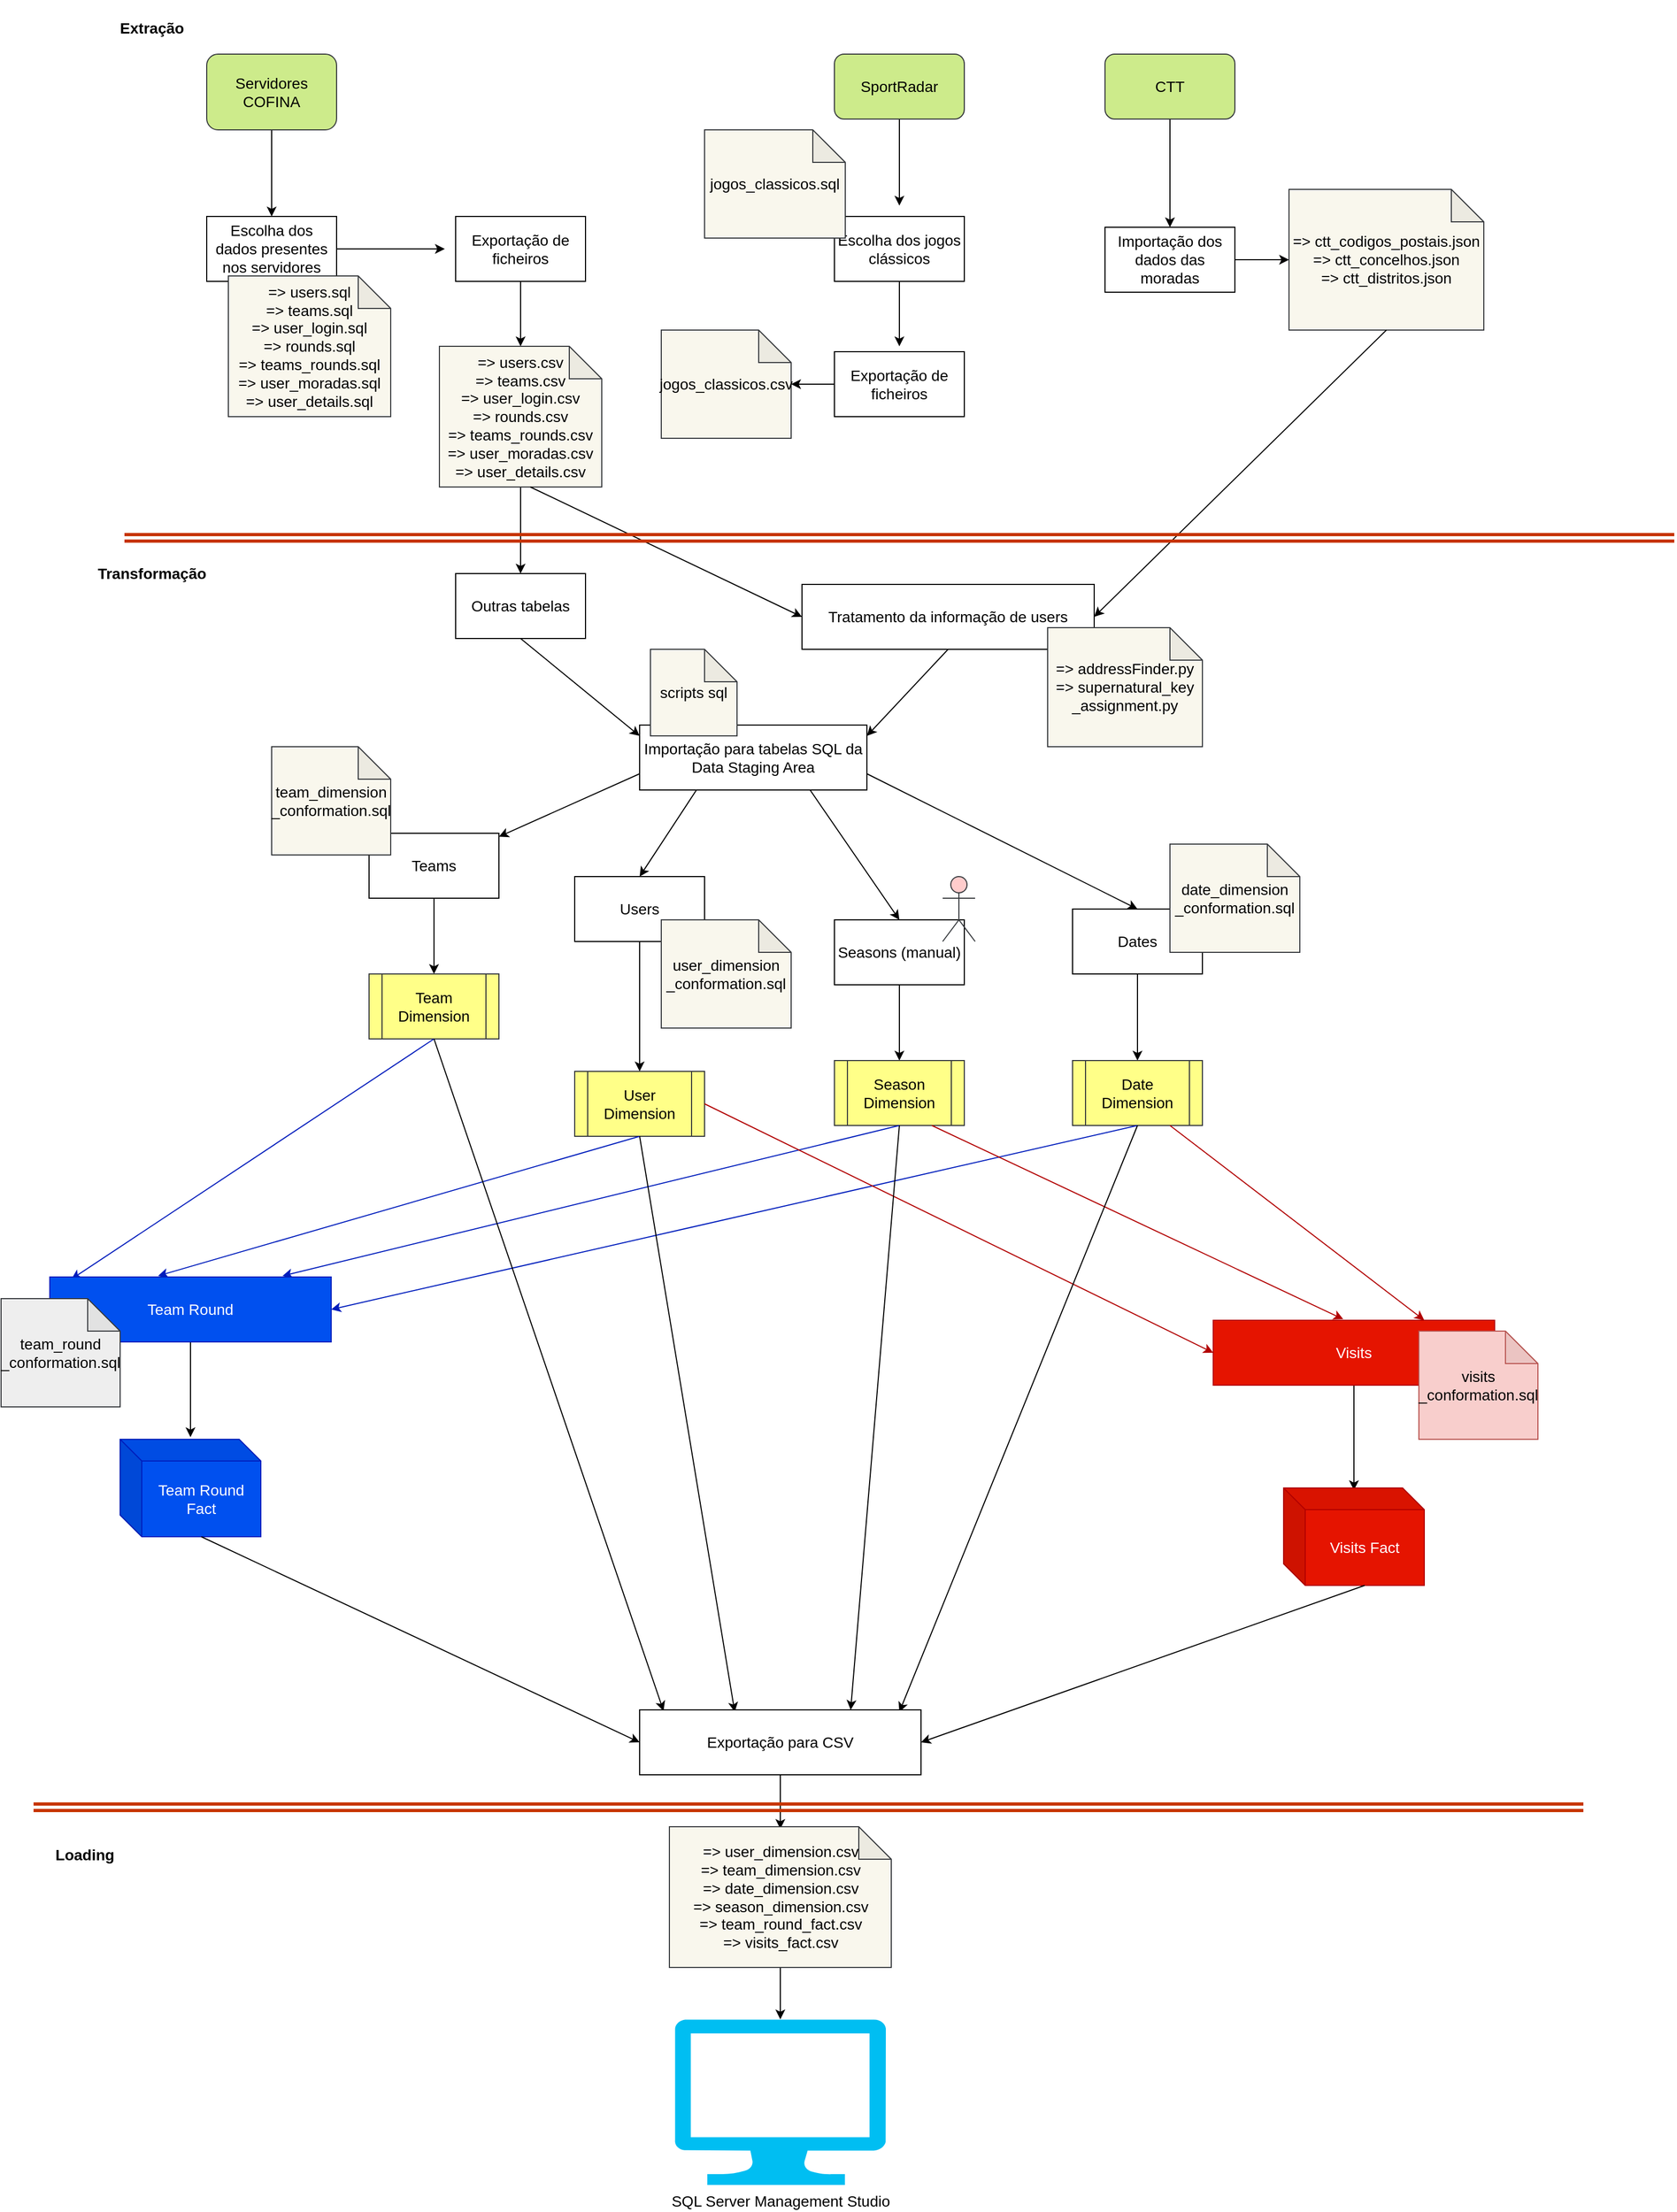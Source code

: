<mxfile version="10.6.7" type="device"><diagram id="frKnO0W8lIs4YD8G2kAC" name="Page-1"><mxGraphModel dx="2221" dy="715" grid="1" gridSize="10" guides="1" tooltips="1" connect="1" arrows="1" fold="1" page="1" pageScale="1" pageWidth="827" pageHeight="1169" math="0" shadow="0"><root><mxCell id="0"/><mxCell id="1" parent="0"/><mxCell id="0cTPNEegR7bGw2bsKC2a-2" style="edgeStyle=orthogonalEdgeStyle;rounded=0;orthogonalLoop=1;jettySize=auto;html=1;fontSize=14;" edge="1" parent="1" source="0cTPNEegR7bGw2bsKC2a-1"><mxGeometry relative="1" as="geometry"><mxPoint x="110" y="200" as="targetPoint"/></mxGeometry></mxCell><mxCell id="0cTPNEegR7bGw2bsKC2a-1" value="Servidores COFINA" style="rounded=1;whiteSpace=wrap;html=1;fillColor=#cdeb8b;strokeColor=#36393d;fontSize=14;" vertex="1" parent="1"><mxGeometry x="50" y="50" width="120" height="70" as="geometry"/></mxCell><mxCell id="0cTPNEegR7bGw2bsKC2a-4" style="edgeStyle=orthogonalEdgeStyle;rounded=0;orthogonalLoop=1;jettySize=auto;html=1;fontSize=14;" edge="1" parent="1" source="0cTPNEegR7bGw2bsKC2a-3"><mxGeometry relative="1" as="geometry"><mxPoint x="110" y="320" as="targetPoint"/></mxGeometry></mxCell><mxCell id="0cTPNEegR7bGw2bsKC2a-6" style="edgeStyle=orthogonalEdgeStyle;rounded=0;orthogonalLoop=1;jettySize=auto;html=1;fontSize=14;" edge="1" parent="1" source="0cTPNEegR7bGw2bsKC2a-3"><mxGeometry relative="1" as="geometry"><mxPoint x="270" y="230" as="targetPoint"/></mxGeometry></mxCell><mxCell id="0cTPNEegR7bGw2bsKC2a-3" value="Escolha dos dados presentes nos servidores" style="rounded=0;whiteSpace=wrap;html=1;fontSize=14;" vertex="1" parent="1"><mxGeometry x="50" y="200" width="120" height="60" as="geometry"/></mxCell><mxCell id="0cTPNEegR7bGw2bsKC2a-5" value="=&amp;gt; users.sql&lt;br style=&quot;font-size: 14px;&quot;&gt;=&amp;gt; teams.sql&lt;br style=&quot;font-size: 14px;&quot;&gt;=&amp;gt; user_login.sql&lt;br style=&quot;font-size: 14px;&quot;&gt;=&amp;gt; rounds.sql&lt;br style=&quot;font-size: 14px;&quot;&gt;=&amp;gt; teams_rounds.sql&lt;br style=&quot;font-size: 14px;&quot;&gt;=&amp;gt; user_moradas.sql&lt;br style=&quot;font-size: 14px;&quot;&gt;=&amp;gt; user_details.sql&lt;br style=&quot;font-size: 14px;&quot;&gt;" style="shape=note;whiteSpace=wrap;html=1;backgroundOutline=1;darkOpacity=0.05;fillColor=#f9f7ed;strokeColor=#36393d;fontSize=14;" vertex="1" parent="1"><mxGeometry x="70" y="255" width="150" height="130" as="geometry"/></mxCell><mxCell id="0cTPNEegR7bGw2bsKC2a-9" style="edgeStyle=orthogonalEdgeStyle;rounded=0;orthogonalLoop=1;jettySize=auto;html=1;entryX=0.5;entryY=0;entryDx=0;entryDy=0;entryPerimeter=0;fontSize=14;" edge="1" parent="1" source="0cTPNEegR7bGw2bsKC2a-7" target="0cTPNEegR7bGw2bsKC2a-8"><mxGeometry relative="1" as="geometry"/></mxCell><mxCell id="0cTPNEegR7bGw2bsKC2a-7" value="Exportação de ficheiros" style="rounded=0;whiteSpace=wrap;html=1;fontSize=14;" vertex="1" parent="1"><mxGeometry x="280" y="200" width="120" height="60" as="geometry"/></mxCell><mxCell id="0cTPNEegR7bGw2bsKC2a-38" style="edgeStyle=orthogonalEdgeStyle;rounded=0;orthogonalLoop=1;jettySize=auto;html=1;fontSize=14;" edge="1" parent="1" source="0cTPNEegR7bGw2bsKC2a-8"><mxGeometry relative="1" as="geometry"><mxPoint x="340" y="530" as="targetPoint"/></mxGeometry></mxCell><mxCell id="0cTPNEegR7bGw2bsKC2a-8" value="=&amp;gt; users.csv&lt;br style=&quot;font-size: 14px;&quot;&gt;=&amp;gt; teams.csv&lt;br style=&quot;font-size: 14px;&quot;&gt;=&amp;gt; user_login.csv&lt;br style=&quot;font-size: 14px;&quot;&gt;=&amp;gt; rounds.csv&lt;br style=&quot;font-size: 14px;&quot;&gt;=&amp;gt; teams_rounds.csv&lt;br style=&quot;font-size: 14px;&quot;&gt;=&amp;gt; user_moradas.csv&lt;br style=&quot;font-size: 14px;&quot;&gt;=&amp;gt; user_details.csv&lt;br style=&quot;font-size: 14px;&quot;&gt;" style="shape=note;whiteSpace=wrap;html=1;backgroundOutline=1;darkOpacity=0.05;fillColor=#f9f7ed;strokeColor=#36393d;fontSize=14;" vertex="1" parent="1"><mxGeometry x="265" y="320" width="150" height="130" as="geometry"/></mxCell><mxCell id="0cTPNEegR7bGw2bsKC2a-12" style="edgeStyle=orthogonalEdgeStyle;rounded=0;orthogonalLoop=1;jettySize=auto;html=1;fontSize=14;" edge="1" parent="1" source="0cTPNEegR7bGw2bsKC2a-10"><mxGeometry relative="1" as="geometry"><mxPoint x="690" y="190" as="targetPoint"/></mxGeometry></mxCell><mxCell id="0cTPNEegR7bGw2bsKC2a-10" value="SportRadar" style="rounded=1;whiteSpace=wrap;html=1;fillColor=#cdeb8b;strokeColor=#36393d;fontSize=14;" vertex="1" parent="1"><mxGeometry x="630" y="50" width="120" height="60" as="geometry"/></mxCell><mxCell id="0cTPNEegR7bGw2bsKC2a-26" style="edgeStyle=orthogonalEdgeStyle;rounded=0;orthogonalLoop=1;jettySize=auto;html=1;entryX=0.5;entryY=0;entryDx=0;entryDy=0;fontSize=14;" edge="1" parent="1" source="0cTPNEegR7bGw2bsKC2a-11" target="0cTPNEegR7bGw2bsKC2a-23"><mxGeometry relative="1" as="geometry"/></mxCell><mxCell id="0cTPNEegR7bGw2bsKC2a-11" value="CTT" style="rounded=1;whiteSpace=wrap;html=1;fillColor=#cdeb8b;strokeColor=#36393d;fontSize=14;" vertex="1" parent="1"><mxGeometry x="880" y="50" width="120" height="60" as="geometry"/></mxCell><mxCell id="0cTPNEegR7bGw2bsKC2a-16" style="edgeStyle=orthogonalEdgeStyle;rounded=0;orthogonalLoop=1;jettySize=auto;html=1;fontSize=14;" edge="1" parent="1" source="0cTPNEegR7bGw2bsKC2a-13"><mxGeometry relative="1" as="geometry"><mxPoint x="690" y="320" as="targetPoint"/></mxGeometry></mxCell><mxCell id="0cTPNEegR7bGw2bsKC2a-13" value="Escolha dos jogos clássicos" style="rounded=0;whiteSpace=wrap;html=1;fontSize=14;" vertex="1" parent="1"><mxGeometry x="630" y="200" width="120" height="60" as="geometry"/></mxCell><mxCell id="0cTPNEegR7bGw2bsKC2a-14" value="jogos_classicos.sql&lt;br style=&quot;font-size: 14px;&quot;&gt;" style="shape=note;whiteSpace=wrap;html=1;backgroundOutline=1;darkOpacity=0.05;fillColor=#f9f7ed;strokeColor=#36393d;fontSize=14;" vertex="1" parent="1"><mxGeometry x="510" y="120" width="130" height="100" as="geometry"/></mxCell><mxCell id="0cTPNEegR7bGw2bsKC2a-18" style="edgeStyle=orthogonalEdgeStyle;rounded=0;orthogonalLoop=1;jettySize=auto;html=1;fontSize=14;" edge="1" parent="1" source="0cTPNEegR7bGw2bsKC2a-17"><mxGeometry relative="1" as="geometry"><mxPoint x="590" y="355" as="targetPoint"/></mxGeometry></mxCell><mxCell id="0cTPNEegR7bGw2bsKC2a-17" value="Exportação de ficheiros" style="rounded=0;whiteSpace=wrap;html=1;fontSize=14;" vertex="1" parent="1"><mxGeometry x="630" y="325" width="120" height="60" as="geometry"/></mxCell><mxCell id="0cTPNEegR7bGw2bsKC2a-19" value="jogos_classicos.csv" style="shape=note;whiteSpace=wrap;html=1;backgroundOutline=1;darkOpacity=0.05;fillColor=#f9f7ed;strokeColor=#36393d;fontSize=14;" vertex="1" parent="1"><mxGeometry x="470" y="305" width="120" height="100" as="geometry"/></mxCell><mxCell id="0cTPNEegR7bGw2bsKC2a-28" style="edgeStyle=orthogonalEdgeStyle;rounded=0;orthogonalLoop=1;jettySize=auto;html=1;fontSize=14;" edge="1" parent="1" source="0cTPNEegR7bGw2bsKC2a-23"><mxGeometry relative="1" as="geometry"><mxPoint x="1050" y="240" as="targetPoint"/></mxGeometry></mxCell><mxCell id="0cTPNEegR7bGw2bsKC2a-23" value="Importação dos dados das moradas" style="rounded=0;whiteSpace=wrap;html=1;fontSize=14;" vertex="1" parent="1"><mxGeometry x="880" y="210" width="120" height="60" as="geometry"/></mxCell><mxCell id="0cTPNEegR7bGw2bsKC2a-29" value="=&amp;gt; ctt_codigos_postais.json&lt;br style=&quot;font-size: 14px;&quot;&gt;=&amp;gt; ctt_concelhos.json&lt;br style=&quot;font-size: 14px;&quot;&gt;=&amp;gt; ctt_distritos.json&lt;br style=&quot;font-size: 14px;&quot;&gt;" style="shape=note;whiteSpace=wrap;html=1;backgroundOutline=1;darkOpacity=0.05;fillColor=#f9f7ed;strokeColor=#36393d;fontSize=14;" vertex="1" parent="1"><mxGeometry x="1050" y="175" width="180" height="130" as="geometry"/></mxCell><mxCell id="0cTPNEegR7bGw2bsKC2a-32" value="" style="endArrow=classic;html=1;exitX=0.56;exitY=1;exitDx=0;exitDy=0;exitPerimeter=0;fontSize=14;" edge="1" parent="1" source="0cTPNEegR7bGw2bsKC2a-8"><mxGeometry width="50" height="50" relative="1" as="geometry"><mxPoint x="40" y="520" as="sourcePoint"/><mxPoint x="600" y="570" as="targetPoint"/></mxGeometry></mxCell><mxCell id="0cTPNEegR7bGw2bsKC2a-33" value="" style="endArrow=classic;html=1;exitX=0.5;exitY=1;exitDx=0;exitDy=0;exitPerimeter=0;fontSize=14;" edge="1" parent="1" source="0cTPNEegR7bGw2bsKC2a-29"><mxGeometry width="50" height="50" relative="1" as="geometry"><mxPoint x="40" y="650" as="sourcePoint"/><mxPoint x="870" y="570" as="targetPoint"/></mxGeometry></mxCell><mxCell id="0cTPNEegR7bGw2bsKC2a-34" value="Tratamento da informação de users" style="rounded=0;whiteSpace=wrap;html=1;fontSize=14;" vertex="1" parent="1"><mxGeometry x="600" y="540" width="270" height="60" as="geometry"/></mxCell><mxCell id="0cTPNEegR7bGw2bsKC2a-35" value="=&amp;gt; addressFinder.py&lt;br style=&quot;font-size: 14px;&quot;&gt;=&amp;gt; supernatural_key&lt;br style=&quot;font-size: 14px;&quot;&gt;_assignment.py&lt;br style=&quot;font-size: 14px;&quot;&gt;" style="shape=note;whiteSpace=wrap;html=1;backgroundOutline=1;darkOpacity=0.05;fillColor=#f9f7ed;strokeColor=#36393d;fontSize=14;" vertex="1" parent="1"><mxGeometry x="827" y="580" width="143" height="110" as="geometry"/></mxCell><mxCell id="0cTPNEegR7bGw2bsKC2a-39" value="Outras tabelas" style="rounded=0;whiteSpace=wrap;html=1;fontSize=14;" vertex="1" parent="1"><mxGeometry x="280" y="530" width="120" height="60" as="geometry"/></mxCell><mxCell id="0cTPNEegR7bGw2bsKC2a-40" value="" style="endArrow=classic;html=1;exitX=0.5;exitY=1;exitDx=0;exitDy=0;fontSize=14;" edge="1" parent="1" source="0cTPNEegR7bGw2bsKC2a-39"><mxGeometry width="50" height="50" relative="1" as="geometry"><mxPoint x="40" y="680" as="sourcePoint"/><mxPoint x="450" y="680" as="targetPoint"/></mxGeometry></mxCell><mxCell id="0cTPNEegR7bGw2bsKC2a-41" value="" style="endArrow=classic;html=1;exitX=0.5;exitY=1;exitDx=0;exitDy=0;fontSize=14;" edge="1" parent="1" source="0cTPNEegR7bGw2bsKC2a-34"><mxGeometry width="50" height="50" relative="1" as="geometry"><mxPoint x="40" y="760" as="sourcePoint"/><mxPoint x="660" y="680" as="targetPoint"/></mxGeometry></mxCell><mxCell id="0cTPNEegR7bGw2bsKC2a-42" value="Importação para tabelas SQL da Data Staging Area" style="rounded=0;whiteSpace=wrap;html=1;fontSize=14;" vertex="1" parent="1"><mxGeometry x="450" y="670" width="210" height="60" as="geometry"/></mxCell><mxCell id="0cTPNEegR7bGw2bsKC2a-43" value="" style="endArrow=classic;html=1;exitX=0;exitY=0.75;exitDx=0;exitDy=0;fontSize=14;" edge="1" parent="1" source="0cTPNEegR7bGw2bsKC2a-42" target="0cTPNEegR7bGw2bsKC2a-44"><mxGeometry width="50" height="50" relative="1" as="geometry"><mxPoint x="50" y="800" as="sourcePoint"/><mxPoint x="310" y="790" as="targetPoint"/></mxGeometry></mxCell><mxCell id="0cTPNEegR7bGw2bsKC2a-46" style="edgeStyle=orthogonalEdgeStyle;rounded=0;orthogonalLoop=1;jettySize=auto;html=1;fontSize=14;" edge="1" parent="1" source="0cTPNEegR7bGw2bsKC2a-44"><mxGeometry relative="1" as="geometry"><mxPoint x="260" y="900" as="targetPoint"/></mxGeometry></mxCell><mxCell id="0cTPNEegR7bGw2bsKC2a-44" value="Teams" style="rounded=0;whiteSpace=wrap;html=1;fontSize=14;" vertex="1" parent="1"><mxGeometry x="200" y="770" width="120" height="60" as="geometry"/></mxCell><mxCell id="0cTPNEegR7bGw2bsKC2a-45" value="team_dimension&lt;br style=&quot;font-size: 14px;&quot;&gt;_conformation.sql&lt;br style=&quot;font-size: 14px;&quot;&gt;" style="shape=note;whiteSpace=wrap;html=1;backgroundOutline=1;darkOpacity=0.05;fillColor=#f9f7ed;strokeColor=#36393d;fontSize=14;" vertex="1" parent="1"><mxGeometry x="110" y="690" width="110" height="100" as="geometry"/></mxCell><mxCell id="0cTPNEegR7bGw2bsKC2a-48" value="Team Dimension" style="shape=process;whiteSpace=wrap;html=1;backgroundOutline=1;fillColor=#ffff88;strokeColor=#36393d;fontSize=14;" vertex="1" parent="1"><mxGeometry x="200" y="900" width="120" height="60" as="geometry"/></mxCell><mxCell id="0cTPNEegR7bGw2bsKC2a-49" value="" style="endArrow=classic;html=1;exitX=0.25;exitY=1;exitDx=0;exitDy=0;fontSize=14;" edge="1" parent="1" source="0cTPNEegR7bGw2bsKC2a-42"><mxGeometry width="50" height="50" relative="1" as="geometry"><mxPoint x="460" y="725" as="sourcePoint"/><mxPoint x="450" y="810" as="targetPoint"/></mxGeometry></mxCell><mxCell id="0cTPNEegR7bGw2bsKC2a-52" style="edgeStyle=orthogonalEdgeStyle;rounded=0;orthogonalLoop=1;jettySize=auto;html=1;fontSize=14;" edge="1" parent="1" source="0cTPNEegR7bGw2bsKC2a-50"><mxGeometry relative="1" as="geometry"><mxPoint x="450" y="990" as="targetPoint"/></mxGeometry></mxCell><mxCell id="0cTPNEegR7bGw2bsKC2a-50" value="Users" style="rounded=0;whiteSpace=wrap;html=1;fontSize=14;" vertex="1" parent="1"><mxGeometry x="390" y="810" width="120" height="60" as="geometry"/></mxCell><mxCell id="0cTPNEegR7bGw2bsKC2a-51" value="user_dimension&lt;br style=&quot;font-size: 14px;&quot;&gt;_conformation.sql&lt;br style=&quot;font-size: 14px;&quot;&gt;" style="shape=note;whiteSpace=wrap;html=1;backgroundOutline=1;darkOpacity=0.05;fillColor=#f9f7ed;strokeColor=#36393d;fontSize=14;" vertex="1" parent="1"><mxGeometry x="470" y="850" width="120" height="100" as="geometry"/></mxCell><mxCell id="0cTPNEegR7bGw2bsKC2a-53" value="User Dimension" style="shape=process;whiteSpace=wrap;html=1;backgroundOutline=1;fillColor=#ffff88;strokeColor=#36393d;fontSize=14;" vertex="1" parent="1"><mxGeometry x="390" y="990" width="120" height="60" as="geometry"/></mxCell><mxCell id="0cTPNEegR7bGw2bsKC2a-54" value="" style="endArrow=classic;html=1;exitX=0.75;exitY=1;exitDx=0;exitDy=0;entryX=0.5;entryY=0;entryDx=0;entryDy=0;fontSize=14;" edge="1" parent="1" source="0cTPNEegR7bGw2bsKC2a-42" target="0cTPNEegR7bGw2bsKC2a-62"><mxGeometry width="50" height="50" relative="1" as="geometry"><mxPoint x="513" y="740" as="sourcePoint"/><mxPoint x="780" y="850" as="targetPoint"/></mxGeometry></mxCell><mxCell id="0cTPNEegR7bGw2bsKC2a-73" style="edgeStyle=orthogonalEdgeStyle;rounded=0;orthogonalLoop=1;jettySize=auto;html=1;fontSize=14;" edge="1" parent="1" source="0cTPNEegR7bGw2bsKC2a-55" target="0cTPNEegR7bGw2bsKC2a-58"><mxGeometry relative="1" as="geometry"/></mxCell><mxCell id="0cTPNEegR7bGw2bsKC2a-55" value="Dates&lt;br style=&quot;font-size: 14px;&quot;&gt;" style="rounded=0;whiteSpace=wrap;html=1;fontSize=14;" vertex="1" parent="1"><mxGeometry x="850" y="840" width="120" height="60" as="geometry"/></mxCell><mxCell id="0cTPNEegR7bGw2bsKC2a-56" value="date_dimension&lt;br style=&quot;font-size: 14px;&quot;&gt;_conformation.sql&lt;br style=&quot;font-size: 14px;&quot;&gt;" style="shape=note;whiteSpace=wrap;html=1;backgroundOutline=1;darkOpacity=0.05;fillColor=#f9f7ed;strokeColor=#36393d;fontSize=14;" vertex="1" parent="1"><mxGeometry x="940" y="780" width="120" height="100" as="geometry"/></mxCell><mxCell id="0cTPNEegR7bGw2bsKC2a-58" value="Date Dimension" style="shape=process;whiteSpace=wrap;html=1;backgroundOutline=1;fillColor=#ffff88;strokeColor=#36393d;fontSize=14;" vertex="1" parent="1"><mxGeometry x="850" y="980" width="120" height="60" as="geometry"/></mxCell><mxCell id="0cTPNEegR7bGw2bsKC2a-61" value="" style="endArrow=classic;html=1;exitX=1;exitY=0.75;exitDx=0;exitDy=0;entryX=0.5;entryY=0;entryDx=0;entryDy=0;fontSize=14;" edge="1" parent="1" source="0cTPNEegR7bGw2bsKC2a-42" target="0cTPNEegR7bGw2bsKC2a-55"><mxGeometry width="50" height="50" relative="1" as="geometry"><mxPoint x="618" y="740" as="sourcePoint"/><mxPoint x="880" y="840" as="targetPoint"/></mxGeometry></mxCell><mxCell id="0cTPNEegR7bGw2bsKC2a-71" style="edgeStyle=orthogonalEdgeStyle;rounded=0;orthogonalLoop=1;jettySize=auto;html=1;fontSize=14;" edge="1" parent="1" source="0cTPNEegR7bGw2bsKC2a-62" target="0cTPNEegR7bGw2bsKC2a-65"><mxGeometry relative="1" as="geometry"/></mxCell><mxCell id="0cTPNEegR7bGw2bsKC2a-62" value="Seasons (manual)" style="rounded=0;whiteSpace=wrap;html=1;fontSize=14;" vertex="1" parent="1"><mxGeometry x="630" y="850" width="120" height="60" as="geometry"/></mxCell><mxCell id="0cTPNEegR7bGw2bsKC2a-63" value="" style="shape=umlActor;verticalLabelPosition=bottom;labelBackgroundColor=#ffffff;verticalAlign=top;html=1;outlineConnect=0;fillColor=#ffcccc;strokeColor=#36393d;fontSize=14;" vertex="1" parent="1"><mxGeometry x="730" y="810" width="30" height="60" as="geometry"/></mxCell><mxCell id="0cTPNEegR7bGw2bsKC2a-65" value="Season Dimension" style="shape=process;whiteSpace=wrap;html=1;backgroundOutline=1;fillColor=#ffff88;strokeColor=#36393d;fontSize=14;" vertex="1" parent="1"><mxGeometry x="630" y="980" width="120" height="60" as="geometry"/></mxCell><mxCell id="0cTPNEegR7bGw2bsKC2a-66" value="scripts sql&lt;br style=&quot;font-size: 14px;&quot;&gt;" style="shape=note;whiteSpace=wrap;html=1;backgroundOutline=1;darkOpacity=0.05;fillColor=#f9f7ed;strokeColor=#36393d;fontSize=14;" vertex="1" parent="1"><mxGeometry x="460" y="600" width="80" height="80" as="geometry"/></mxCell><mxCell id="0cTPNEegR7bGw2bsKC2a-67" value="" style="endArrow=classic;html=1;exitX=0.5;exitY=1;exitDx=0;exitDy=0;entryX=0.077;entryY=0.033;entryDx=0;entryDy=0;entryPerimeter=0;fillColor=#0050ef;strokeColor=#001DBC;fontSize=14;" edge="1" parent="1" source="0cTPNEegR7bGw2bsKC2a-48" target="0cTPNEegR7bGw2bsKC2a-75"><mxGeometry width="50" height="50" relative="1" as="geometry"><mxPoint x="50" y="1130" as="sourcePoint"/><mxPoint x="340" y="1230" as="targetPoint"/></mxGeometry></mxCell><mxCell id="0cTPNEegR7bGw2bsKC2a-68" value="" style="endArrow=classic;html=1;exitX=0.5;exitY=1;exitDx=0;exitDy=0;entryX=0.385;entryY=-0.017;entryDx=0;entryDy=0;entryPerimeter=0;fillColor=#0050ef;strokeColor=#001DBC;fontSize=14;" edge="1" parent="1" source="0cTPNEegR7bGw2bsKC2a-53" target="0cTPNEegR7bGw2bsKC2a-75"><mxGeometry width="50" height="50" relative="1" as="geometry"><mxPoint x="270" y="970" as="sourcePoint"/><mxPoint x="420" y="1220" as="targetPoint"/></mxGeometry></mxCell><mxCell id="0cTPNEegR7bGw2bsKC2a-74" value="" style="endArrow=classic;html=1;entryX=0.827;entryY=-0.017;entryDx=0;entryDy=0;entryPerimeter=0;fillColor=#0050ef;strokeColor=#001DBC;fontSize=14;" edge="1" parent="1" target="0cTPNEegR7bGw2bsKC2a-75"><mxGeometry width="50" height="50" relative="1" as="geometry"><mxPoint x="690" y="1040" as="sourcePoint"/><mxPoint x="540" y="1220" as="targetPoint"/></mxGeometry></mxCell><mxCell id="0cTPNEegR7bGw2bsKC2a-83" style="edgeStyle=orthogonalEdgeStyle;rounded=0;orthogonalLoop=1;jettySize=auto;html=1;entryX=0.5;entryY=-0.022;entryDx=0;entryDy=0;entryPerimeter=0;fontSize=14;" edge="1" parent="1" source="0cTPNEegR7bGw2bsKC2a-75" target="0cTPNEegR7bGw2bsKC2a-82"><mxGeometry relative="1" as="geometry"/></mxCell><mxCell id="0cTPNEegR7bGw2bsKC2a-75" value="Team Round" style="rounded=0;whiteSpace=wrap;html=1;fillColor=#0050ef;strokeColor=#001DBC;fontColor=#ffffff;fontSize=14;" vertex="1" parent="1"><mxGeometry x="-95" y="1180" width="260" height="60" as="geometry"/></mxCell><mxCell id="0cTPNEegR7bGw2bsKC2a-77" value="team_round&lt;br style=&quot;font-size: 14px;&quot;&gt;_conformation.sql&lt;br style=&quot;font-size: 14px;&quot;&gt;" style="shape=note;whiteSpace=wrap;html=1;backgroundOutline=1;darkOpacity=0.05;fillColor=#eeeeee;strokeColor=#36393d;fontSize=14;" vertex="1" parent="1"><mxGeometry x="-140" y="1200" width="110" height="100" as="geometry"/></mxCell><mxCell id="0cTPNEegR7bGw2bsKC2a-82" value="Team Round Fact" style="shape=cube;whiteSpace=wrap;html=1;boundedLbl=1;backgroundOutline=1;darkOpacity=0.05;darkOpacity2=0.1;fillColor=#0050ef;strokeColor=#001DBC;fontColor=#ffffff;fontSize=14;" vertex="1" parent="1"><mxGeometry x="-30" y="1330" width="130" height="90" as="geometry"/></mxCell><mxCell id="0cTPNEegR7bGw2bsKC2a-84" value="" style="endArrow=classic;html=1;exitX=0.5;exitY=1;exitDx=0;exitDy=0;entryX=1;entryY=0.5;entryDx=0;entryDy=0;fillColor=#0050ef;strokeColor=#001DBC;fontSize=14;" edge="1" parent="1" source="0cTPNEegR7bGw2bsKC2a-58" target="0cTPNEegR7bGw2bsKC2a-75"><mxGeometry width="50" height="50" relative="1" as="geometry"><mxPoint x="50" y="1520" as="sourcePoint"/><mxPoint x="100" y="1470" as="targetPoint"/></mxGeometry></mxCell><mxCell id="0cTPNEegR7bGw2bsKC2a-85" value="" style="endArrow=classic;html=1;exitX=1;exitY=0.5;exitDx=0;exitDy=0;entryX=0;entryY=0.5;entryDx=0;entryDy=0;fillColor=#e51400;strokeColor=#B20000;fontSize=14;" edge="1" parent="1" source="0cTPNEegR7bGw2bsKC2a-53" target="0cTPNEegR7bGw2bsKC2a-88"><mxGeometry width="50" height="50" relative="1" as="geometry"><mxPoint x="707" y="1054" as="sourcePoint"/><mxPoint x="840" y="1260" as="targetPoint"/></mxGeometry></mxCell><mxCell id="0cTPNEegR7bGw2bsKC2a-86" value="" style="endArrow=classic;html=1;exitX=0.75;exitY=1;exitDx=0;exitDy=0;entryX=0.462;entryY=-0.017;entryDx=0;entryDy=0;entryPerimeter=0;fillColor=#e51400;strokeColor=#B20000;fontSize=14;" edge="1" parent="1" source="0cTPNEegR7bGw2bsKC2a-65" target="0cTPNEegR7bGw2bsKC2a-88"><mxGeometry width="50" height="50" relative="1" as="geometry"><mxPoint x="717" y="1064" as="sourcePoint"/><mxPoint x="960" y="1240" as="targetPoint"/></mxGeometry></mxCell><mxCell id="0cTPNEegR7bGw2bsKC2a-87" value="" style="endArrow=classic;html=1;exitX=0.75;exitY=1;exitDx=0;exitDy=0;entryX=0.75;entryY=0;entryDx=0;entryDy=0;fillColor=#e51400;strokeColor=#B20000;fontSize=14;" edge="1" parent="1" source="0cTPNEegR7bGw2bsKC2a-58" target="0cTPNEegR7bGw2bsKC2a-88"><mxGeometry width="50" height="50" relative="1" as="geometry"><mxPoint x="727" y="1074" as="sourcePoint"/><mxPoint x="1010" y="1240" as="targetPoint"/></mxGeometry></mxCell><mxCell id="0cTPNEegR7bGw2bsKC2a-91" style="edgeStyle=orthogonalEdgeStyle;rounded=0;orthogonalLoop=1;jettySize=auto;html=1;entryX=0.5;entryY=0.022;entryDx=0;entryDy=0;entryPerimeter=0;fontSize=14;" edge="1" parent="1" source="0cTPNEegR7bGw2bsKC2a-88" target="0cTPNEegR7bGw2bsKC2a-90"><mxGeometry relative="1" as="geometry"/></mxCell><mxCell id="0cTPNEegR7bGw2bsKC2a-88" value="Visits" style="rounded=0;whiteSpace=wrap;html=1;fillColor=#e51400;strokeColor=#B20000;fontColor=#ffffff;fontSize=14;" vertex="1" parent="1"><mxGeometry x="980" y="1220" width="260" height="60" as="geometry"/></mxCell><mxCell id="0cTPNEegR7bGw2bsKC2a-89" value="visits&lt;br style=&quot;font-size: 14px;&quot;&gt;_conformation.sql&lt;br style=&quot;font-size: 14px;&quot;&gt;" style="shape=note;whiteSpace=wrap;html=1;backgroundOutline=1;darkOpacity=0.05;fillColor=#f8cecc;strokeColor=#b85450;fontSize=14;" vertex="1" parent="1"><mxGeometry x="1170" y="1230" width="110" height="100" as="geometry"/></mxCell><mxCell id="0cTPNEegR7bGw2bsKC2a-90" value="Visits Fact" style="shape=cube;whiteSpace=wrap;html=1;boundedLbl=1;backgroundOutline=1;darkOpacity=0.05;darkOpacity2=0.1;fillColor=#e51400;strokeColor=#B20000;fontColor=#ffffff;fontSize=14;" vertex="1" parent="1"><mxGeometry x="1045" y="1375" width="130" height="90" as="geometry"/></mxCell><mxCell id="0cTPNEegR7bGw2bsKC2a-92" value="" style="endArrow=classic;html=1;exitX=0.5;exitY=1;exitDx=0;exitDy=0;entryX=0.085;entryY=0.017;entryDx=0;entryDy=0;entryPerimeter=0;fontSize=14;" edge="1" parent="1" source="0cTPNEegR7bGw2bsKC2a-48" target="0cTPNEegR7bGw2bsKC2a-98"><mxGeometry width="50" height="50" relative="1" as="geometry"><mxPoint x="460" y="1060" as="sourcePoint"/><mxPoint x="450" y="1550" as="targetPoint"/></mxGeometry></mxCell><mxCell id="0cTPNEegR7bGw2bsKC2a-93" value="" style="endArrow=classic;html=1;exitX=0.5;exitY=1;exitDx=0;exitDy=0;entryX=0.338;entryY=0.033;entryDx=0;entryDy=0;entryPerimeter=0;fontSize=14;" edge="1" parent="1" source="0cTPNEegR7bGw2bsKC2a-53" target="0cTPNEegR7bGw2bsKC2a-98"><mxGeometry width="50" height="50" relative="1" as="geometry"><mxPoint x="270" y="970" as="sourcePoint"/><mxPoint x="530" y="1560" as="targetPoint"/></mxGeometry></mxCell><mxCell id="0cTPNEegR7bGw2bsKC2a-94" value="" style="endArrow=classic;html=1;exitX=0.5;exitY=1;exitDx=0;exitDy=0;entryX=0.75;entryY=0;entryDx=0;entryDy=0;fontSize=14;" edge="1" parent="1" source="0cTPNEegR7bGw2bsKC2a-65" target="0cTPNEegR7bGw2bsKC2a-98"><mxGeometry width="50" height="50" relative="1" as="geometry"><mxPoint x="280" y="980" as="sourcePoint"/><mxPoint x="640" y="1560" as="targetPoint"/></mxGeometry></mxCell><mxCell id="0cTPNEegR7bGw2bsKC2a-95" value="" style="endArrow=classic;html=1;exitX=0.5;exitY=1;exitDx=0;exitDy=0;entryX=0.923;entryY=0.033;entryDx=0;entryDy=0;entryPerimeter=0;fontSize=14;" edge="1" parent="1" source="0cTPNEegR7bGw2bsKC2a-58" target="0cTPNEegR7bGw2bsKC2a-98"><mxGeometry width="50" height="50" relative="1" as="geometry"><mxPoint x="290" y="990" as="sourcePoint"/><mxPoint x="700" y="1570" as="targetPoint"/></mxGeometry></mxCell><mxCell id="0cTPNEegR7bGw2bsKC2a-96" value="" style="endArrow=classic;html=1;exitX=0;exitY=0;exitDx=75;exitDy=90;exitPerimeter=0;entryX=0;entryY=0.5;entryDx=0;entryDy=0;fontSize=14;" edge="1" parent="1" source="0cTPNEegR7bGw2bsKC2a-82" target="0cTPNEegR7bGw2bsKC2a-98"><mxGeometry width="50" height="50" relative="1" as="geometry"><mxPoint x="300" y="1000" as="sourcePoint"/><mxPoint x="420" y="1570" as="targetPoint"/></mxGeometry></mxCell><mxCell id="0cTPNEegR7bGw2bsKC2a-97" value="" style="endArrow=classic;html=1;exitX=0;exitY=0;exitDx=75;exitDy=90;exitPerimeter=0;entryX=1;entryY=0.5;entryDx=0;entryDy=0;fontSize=14;" edge="1" parent="1" source="0cTPNEegR7bGw2bsKC2a-90" target="0cTPNEegR7bGw2bsKC2a-98"><mxGeometry width="50" height="50" relative="1" as="geometry"><mxPoint x="310" y="1010" as="sourcePoint"/><mxPoint x="740" y="1600" as="targetPoint"/></mxGeometry></mxCell><mxCell id="0cTPNEegR7bGw2bsKC2a-99" style="edgeStyle=orthogonalEdgeStyle;rounded=0;orthogonalLoop=1;jettySize=auto;html=1;fontSize=14;" edge="1" parent="1" source="0cTPNEegR7bGw2bsKC2a-98"><mxGeometry relative="1" as="geometry"><mxPoint x="580" y="1690" as="targetPoint"/></mxGeometry></mxCell><mxCell id="0cTPNEegR7bGw2bsKC2a-98" value="Exportação para CSV" style="rounded=0;whiteSpace=wrap;html=1;fontSize=14;" vertex="1" parent="1"><mxGeometry x="450" y="1580" width="260" height="60" as="geometry"/></mxCell><mxCell id="0cTPNEegR7bGw2bsKC2a-101" style="edgeStyle=orthogonalEdgeStyle;rounded=0;orthogonalLoop=1;jettySize=auto;html=1;fontSize=14;" edge="1" parent="1" source="0cTPNEegR7bGw2bsKC2a-100" target="0cTPNEegR7bGw2bsKC2a-102"><mxGeometry relative="1" as="geometry"><mxPoint x="580" y="1890" as="targetPoint"/></mxGeometry></mxCell><mxCell id="0cTPNEegR7bGw2bsKC2a-100" value="=&amp;gt; user_dimension.csv&lt;br style=&quot;font-size: 14px;&quot;&gt;=&amp;gt; team_dimension.csv&lt;br style=&quot;font-size: 14px;&quot;&gt;=&amp;gt; date_dimension.csv&lt;br style=&quot;font-size: 14px;&quot;&gt;=&amp;gt; season_dimension.csv&lt;br style=&quot;font-size: 14px;&quot;&gt;=&amp;gt; team_round_fact.csv&lt;br style=&quot;font-size: 14px;&quot;&gt;=&amp;gt; visits_fact.csv&lt;br style=&quot;font-size: 14px;&quot;&gt;" style="shape=note;whiteSpace=wrap;html=1;backgroundOutline=1;darkOpacity=0.05;fillColor=#f9f7ed;strokeColor=#36393d;fontSize=14;" vertex="1" parent="1"><mxGeometry x="477.5" y="1688" width="205" height="130" as="geometry"/></mxCell><mxCell id="0cTPNEegR7bGw2bsKC2a-102" value="SQL Server Management Studio" style="verticalLabelPosition=bottom;html=1;verticalAlign=top;align=center;strokeColor=none;fillColor=#00BEF2;shape=mxgraph.azure.computer;pointerEvents=1;fontSize=14;" vertex="1" parent="1"><mxGeometry x="482.5" y="1866" width="195" height="153" as="geometry"/></mxCell><mxCell id="0cTPNEegR7bGw2bsKC2a-103" value="" style="endArrow=none;html=1;fillColor=#fa6800;strokeColor=#C73500;strokeWidth=3;shape=link;fontSize=14;" edge="1" parent="1"><mxGeometry width="50" height="50" relative="1" as="geometry"><mxPoint x="1322" y="1670" as="sourcePoint"/><mxPoint x="-110" y="1670" as="targetPoint"/></mxGeometry></mxCell><mxCell id="0cTPNEegR7bGw2bsKC2a-104" value="Loading" style="text;html=1;strokeColor=none;fillColor=none;align=center;verticalAlign=middle;whiteSpace=wrap;rounded=0;fontSize=14;fontStyle=1" vertex="1" parent="1"><mxGeometry x="-105" y="1688" width="85" height="52" as="geometry"/></mxCell><mxCell id="0cTPNEegR7bGw2bsKC2a-105" value="" style="endArrow=none;html=1;fillColor=#fa6800;strokeColor=#C73500;spacing=2;strokeWidth=3;shape=link;fontSize=14;" edge="1" parent="1"><mxGeometry width="50" height="50" relative="1" as="geometry"><mxPoint x="1406" y="497" as="sourcePoint"/><mxPoint x="-26" y="497" as="targetPoint"/></mxGeometry></mxCell><mxCell id="0cTPNEegR7bGw2bsKC2a-106" value="Transformação" style="text;html=1;strokeColor=none;fillColor=none;align=center;verticalAlign=middle;whiteSpace=wrap;rounded=0;fontSize=14;fontStyle=1" vertex="1" parent="1"><mxGeometry x="-43" y="504" width="85" height="52" as="geometry"/></mxCell><mxCell id="0cTPNEegR7bGw2bsKC2a-107" value="Extração" style="text;html=1;strokeColor=none;fillColor=none;align=center;verticalAlign=middle;whiteSpace=wrap;rounded=0;fontSize=14;fontStyle=1" vertex="1" parent="1"><mxGeometry x="-43" width="85" height="52" as="geometry"/></mxCell></root></mxGraphModel></diagram></mxfile>